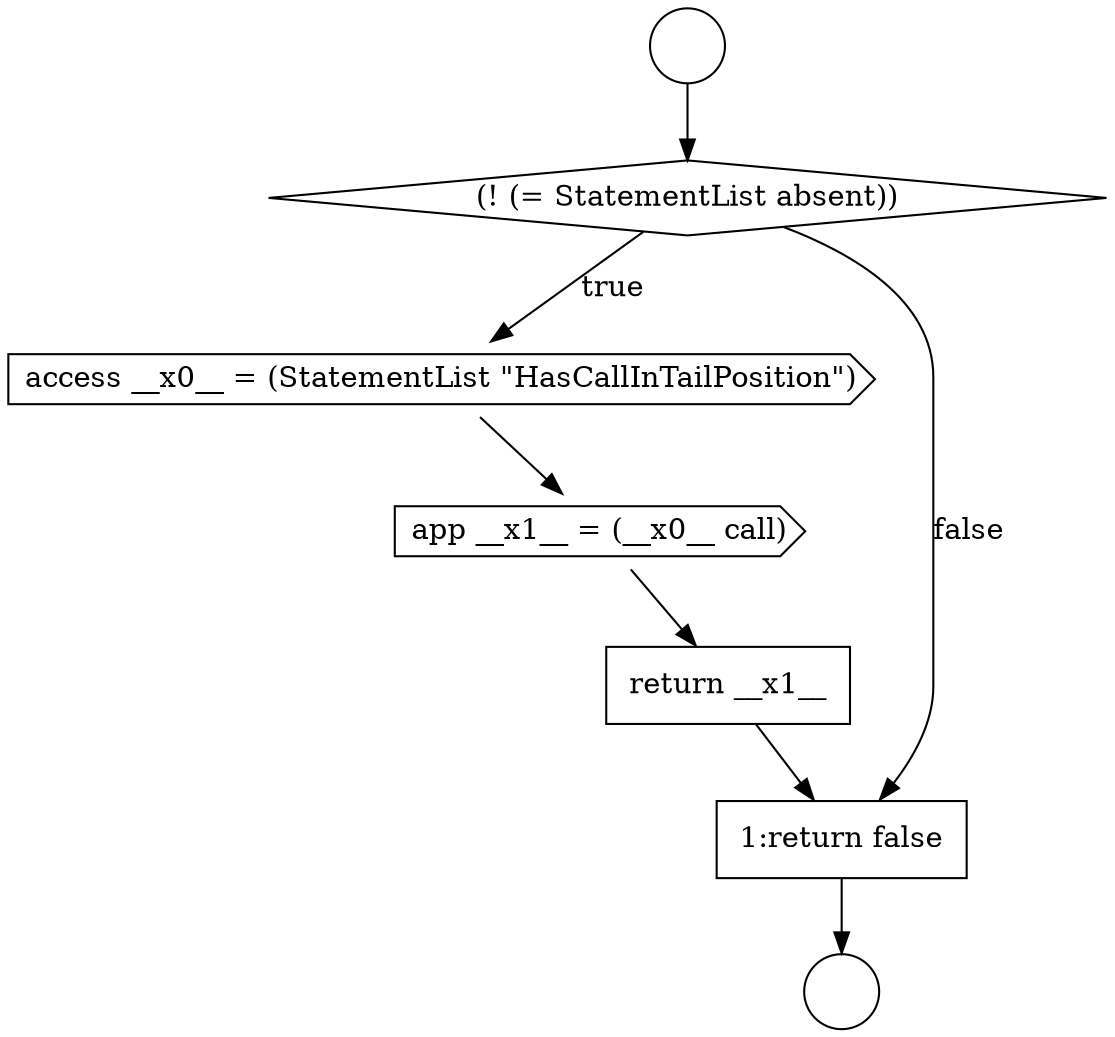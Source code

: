 digraph {
  node9305 [shape=cds, label=<<font color="black">app __x1__ = (__x0__ call)</font>> color="black" fillcolor="white" style=filled]
  node9304 [shape=cds, label=<<font color="black">access __x0__ = (StatementList &quot;HasCallInTailPosition&quot;)</font>> color="black" fillcolor="white" style=filled]
  node9301 [shape=circle label=" " color="black" fillcolor="white" style=filled]
  node9307 [shape=none, margin=0, label=<<font color="black">
    <table border="0" cellborder="1" cellspacing="0" cellpadding="10">
      <tr><td align="left">1:return false</td></tr>
    </table>
  </font>> color="black" fillcolor="white" style=filled]
  node9302 [shape=circle label=" " color="black" fillcolor="white" style=filled]
  node9306 [shape=none, margin=0, label=<<font color="black">
    <table border="0" cellborder="1" cellspacing="0" cellpadding="10">
      <tr><td align="left">return __x1__</td></tr>
    </table>
  </font>> color="black" fillcolor="white" style=filled]
  node9303 [shape=diamond, label=<<font color="black">(! (= StatementList absent))</font>> color="black" fillcolor="white" style=filled]
  node9306 -> node9307 [ color="black"]
  node9305 -> node9306 [ color="black"]
  node9303 -> node9304 [label=<<font color="black">true</font>> color="black"]
  node9303 -> node9307 [label=<<font color="black">false</font>> color="black"]
  node9304 -> node9305 [ color="black"]
  node9301 -> node9303 [ color="black"]
  node9307 -> node9302 [ color="black"]
}
